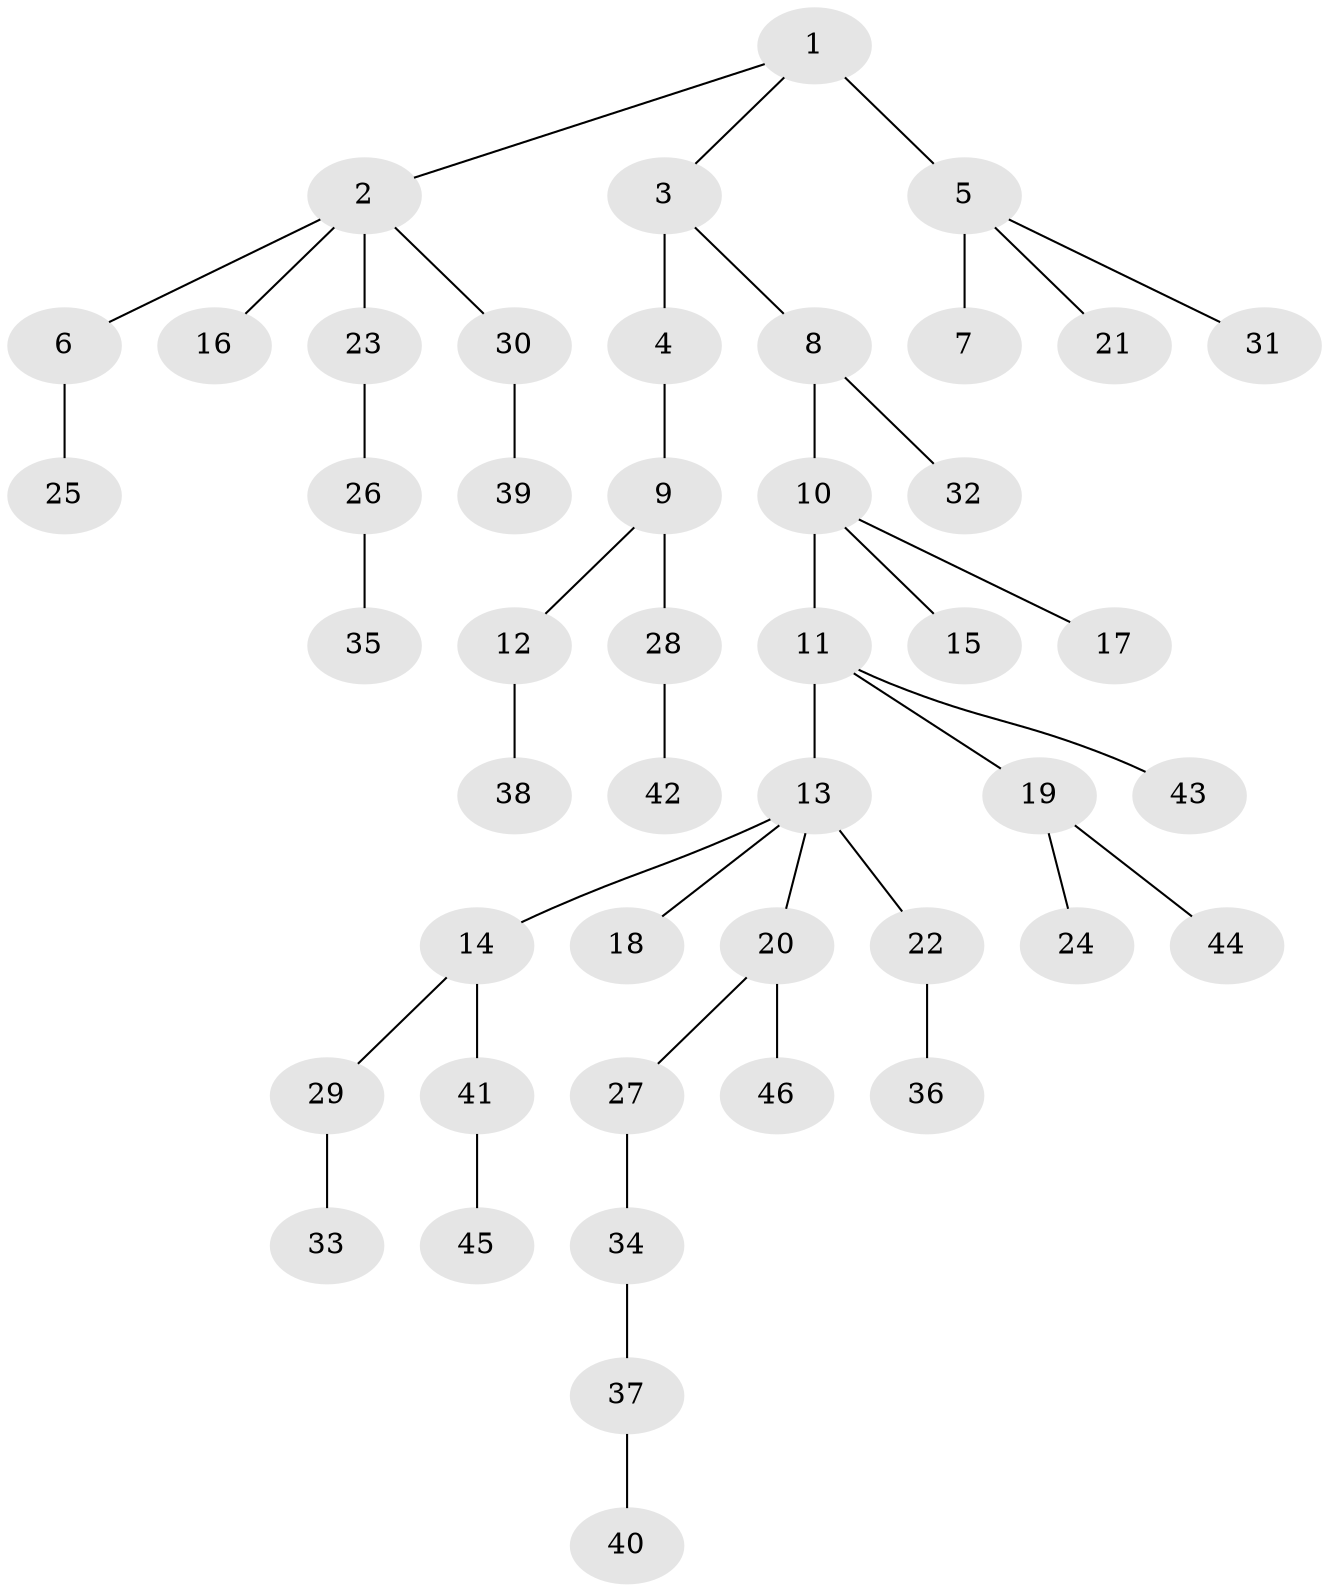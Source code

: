 // original degree distribution, {5: 0.04597701149425287, 3: 0.14942528735632185, 2: 0.22988505747126436, 4: 0.05747126436781609, 1: 0.5057471264367817, 9: 0.011494252873563218}
// Generated by graph-tools (version 1.1) at 2025/51/03/04/25 22:51:54]
// undirected, 46 vertices, 45 edges
graph export_dot {
  node [color=gray90,style=filled];
  1;
  2;
  3;
  4;
  5;
  6;
  7;
  8;
  9;
  10;
  11;
  12;
  13;
  14;
  15;
  16;
  17;
  18;
  19;
  20;
  21;
  22;
  23;
  24;
  25;
  26;
  27;
  28;
  29;
  30;
  31;
  32;
  33;
  34;
  35;
  36;
  37;
  38;
  39;
  40;
  41;
  42;
  43;
  44;
  45;
  46;
  1 -- 2 [weight=1.0];
  1 -- 3 [weight=1.0];
  1 -- 5 [weight=2.0];
  2 -- 6 [weight=1.0];
  2 -- 16 [weight=1.0];
  2 -- 23 [weight=1.0];
  2 -- 30 [weight=1.0];
  3 -- 4 [weight=3.0];
  3 -- 8 [weight=1.0];
  4 -- 9 [weight=1.0];
  5 -- 7 [weight=1.0];
  5 -- 21 [weight=1.0];
  5 -- 31 [weight=1.0];
  6 -- 25 [weight=1.0];
  8 -- 10 [weight=1.0];
  8 -- 32 [weight=1.0];
  9 -- 12 [weight=1.0];
  9 -- 28 [weight=1.0];
  10 -- 11 [weight=1.0];
  10 -- 15 [weight=1.0];
  10 -- 17 [weight=1.0];
  11 -- 13 [weight=4.0];
  11 -- 19 [weight=1.0];
  11 -- 43 [weight=1.0];
  12 -- 38 [weight=2.0];
  13 -- 14 [weight=1.0];
  13 -- 18 [weight=1.0];
  13 -- 20 [weight=1.0];
  13 -- 22 [weight=1.0];
  14 -- 29 [weight=1.0];
  14 -- 41 [weight=1.0];
  19 -- 24 [weight=1.0];
  19 -- 44 [weight=1.0];
  20 -- 27 [weight=1.0];
  20 -- 46 [weight=1.0];
  22 -- 36 [weight=1.0];
  23 -- 26 [weight=1.0];
  26 -- 35 [weight=1.0];
  27 -- 34 [weight=1.0];
  28 -- 42 [weight=1.0];
  29 -- 33 [weight=1.0];
  30 -- 39 [weight=1.0];
  34 -- 37 [weight=1.0];
  37 -- 40 [weight=1.0];
  41 -- 45 [weight=1.0];
}
